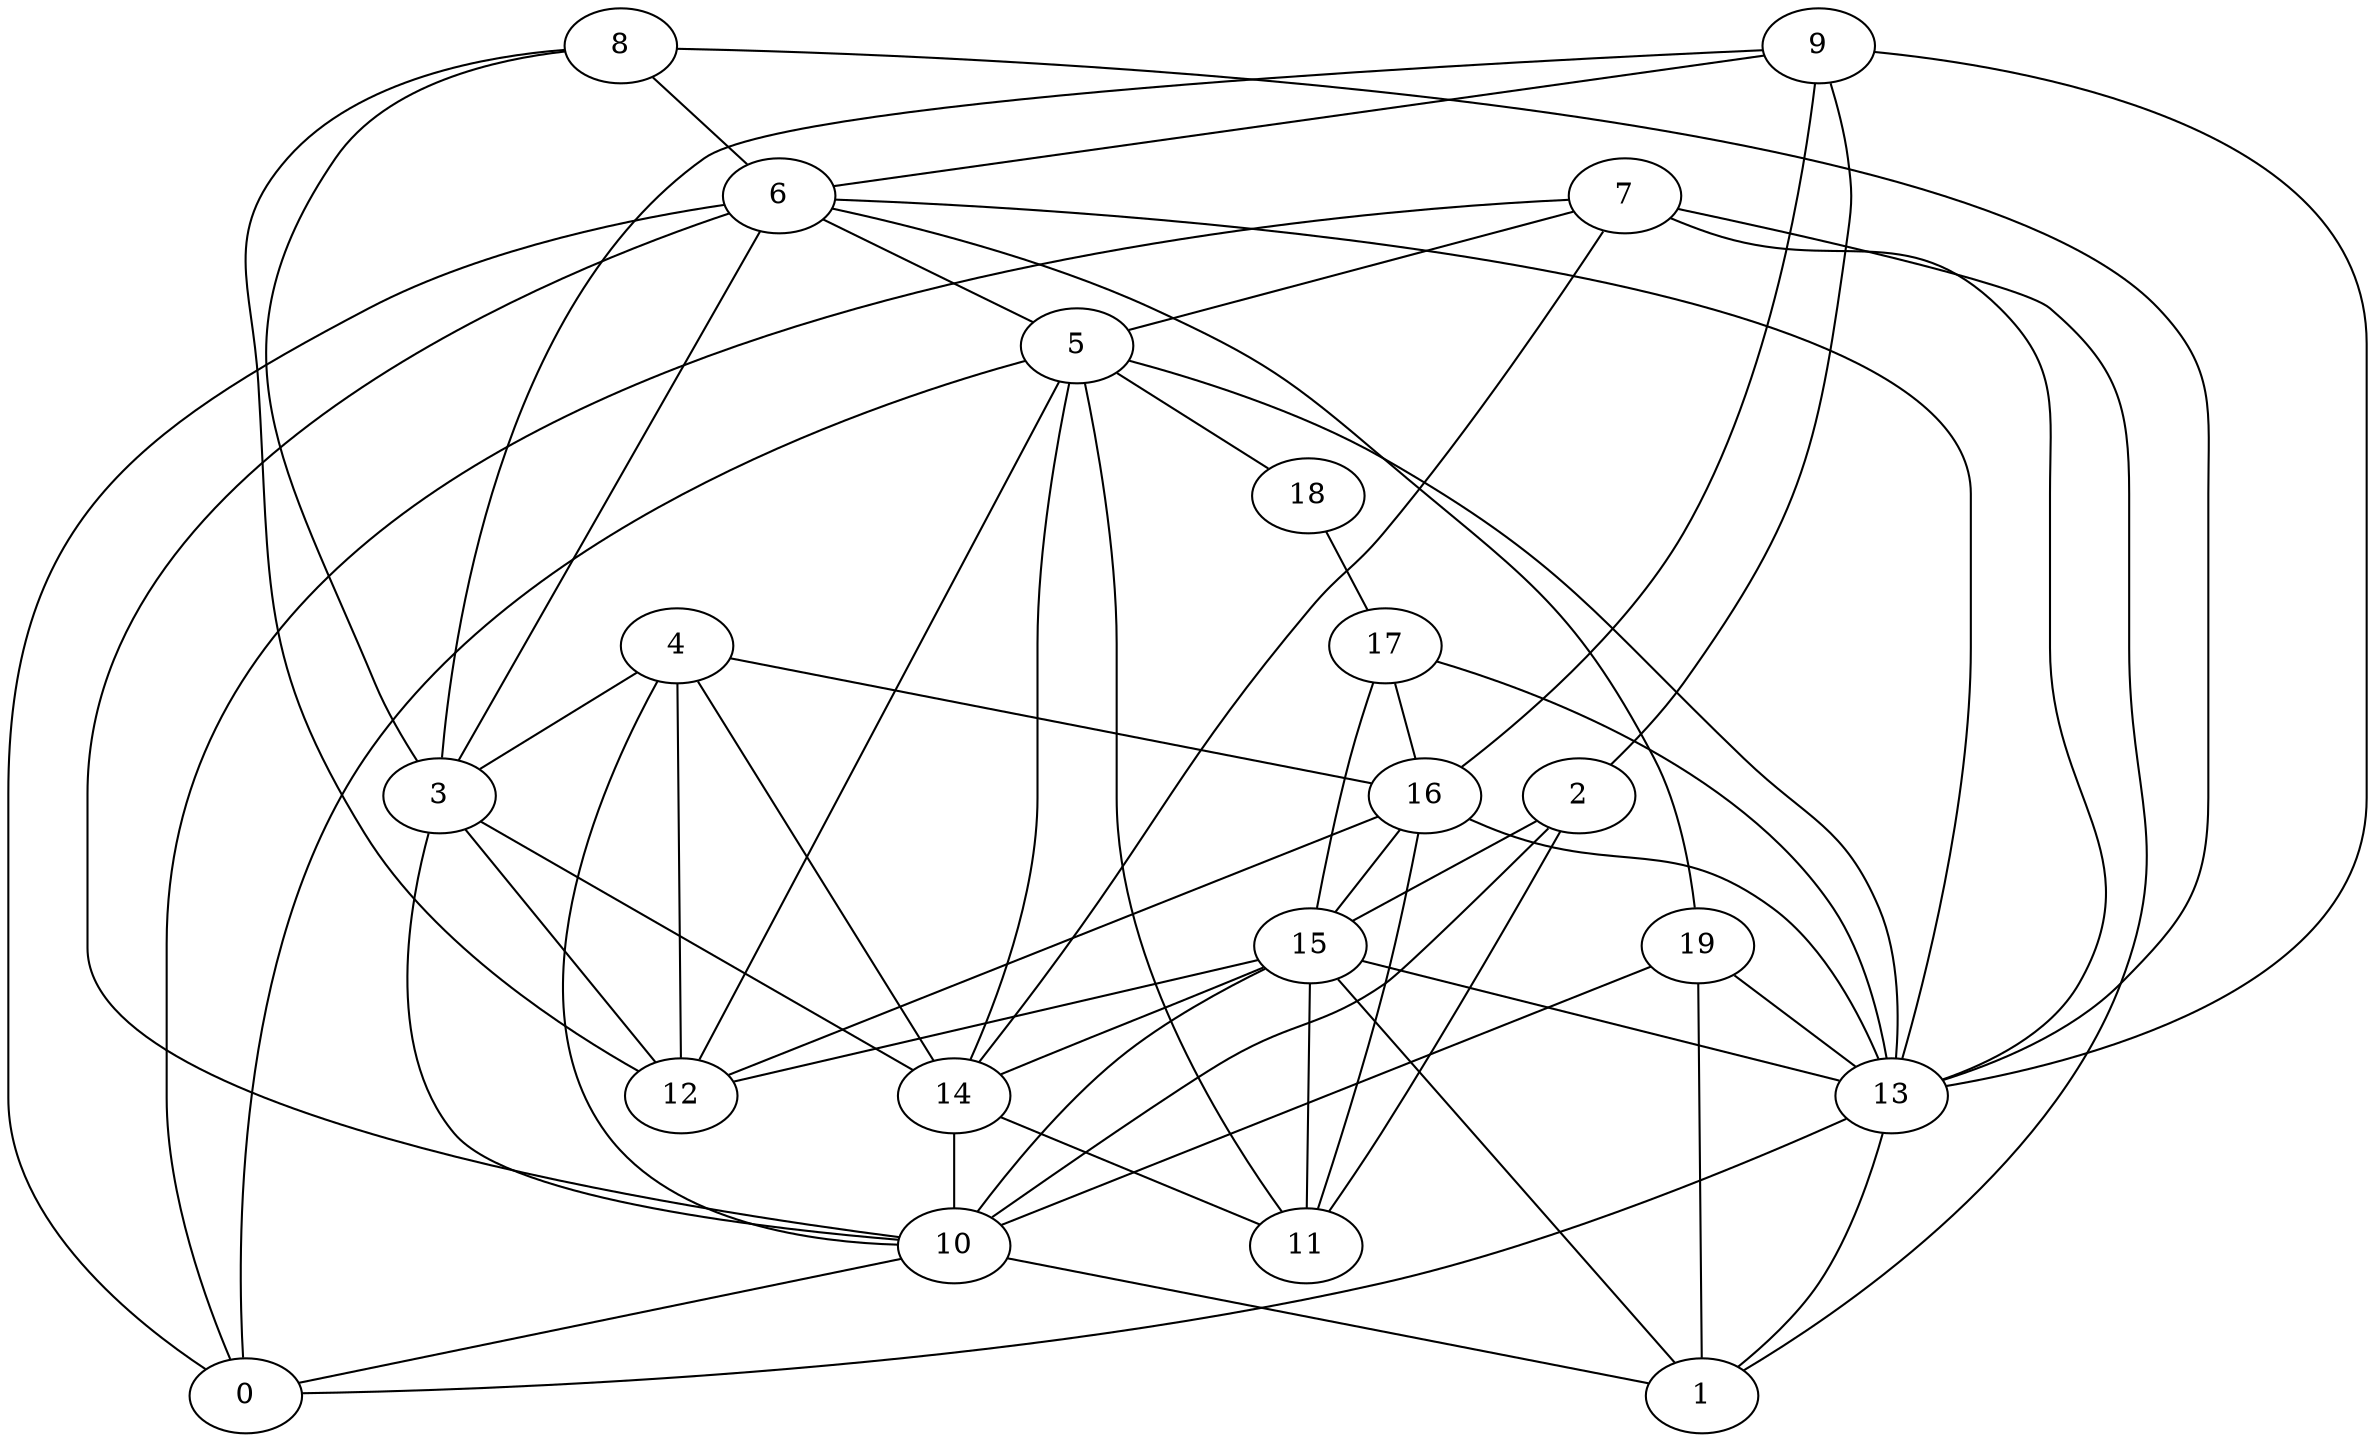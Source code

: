digraph GG_graph {

subgraph G_graph {
edge [color = black]
"8" -> "13" [dir = none]
"16" -> "13" [dir = none]
"3" -> "12" [dir = none]
"18" -> "17" [dir = none]
"15" -> "11" [dir = none]
"15" -> "12" [dir = none]
"15" -> "14" [dir = none]
"15" -> "13" [dir = none]
"2" -> "10" [dir = none]
"4" -> "14" [dir = none]
"19" -> "1" [dir = none]
"19" -> "10" [dir = none]
"19" -> "13" [dir = none]
"6" -> "0" [dir = none]
"6" -> "13" [dir = none]
"9" -> "6" [dir = none]
"7" -> "5" [dir = none]
"17" -> "13" [dir = none]
"5" -> "14" [dir = none]
"5" -> "12" [dir = none]
"14" -> "11" [dir = none]
"17" -> "16" [dir = none]
"7" -> "13" [dir = none]
"8" -> "12" [dir = none]
"7" -> "14" [dir = none]
"3" -> "14" [dir = none]
"16" -> "15" [dir = none]
"5" -> "11" [dir = none]
"7" -> "0" [dir = none]
"5" -> "13" [dir = none]
"9" -> "13" [dir = none]
"6" -> "5" [dir = none]
"4" -> "3" [dir = none]
"17" -> "15" [dir = none]
"4" -> "16" [dir = none]
"9" -> "16" [dir = none]
"14" -> "10" [dir = none]
"5" -> "0" [dir = none]
"2" -> "15" [dir = none]
"15" -> "1" [dir = none]
"16" -> "12" [dir = none]
"2" -> "11" [dir = none]
"6" -> "19" [dir = none]
"16" -> "11" [dir = none]
"9" -> "2" [dir = none]
"13" -> "0" [dir = none]
"13" -> "1" [dir = none]
"7" -> "1" [dir = none]
"4" -> "12" [dir = none]
"9" -> "3" [dir = none]
"6" -> "3" [dir = none]
"3" -> "10" [dir = none]
"10" -> "0" [dir = none]
"6" -> "10" [dir = none]
"8" -> "6" [dir = none]
"4" -> "10" [dir = none]
"10" -> "1" [dir = none]
"5" -> "18" [dir = none]
"15" -> "10" [dir = none]
"8" -> "3" [dir = none]
}

}
